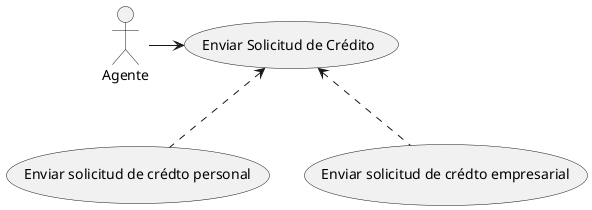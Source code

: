 @startuml
(Enviar Solicitud de Crédito) as ESC
Agente -right-> ESC
ESC <.. (Enviar solicitud de crédto personal)
ESC <.. (Enviar solicitud de crédto empresarial)
@enduml